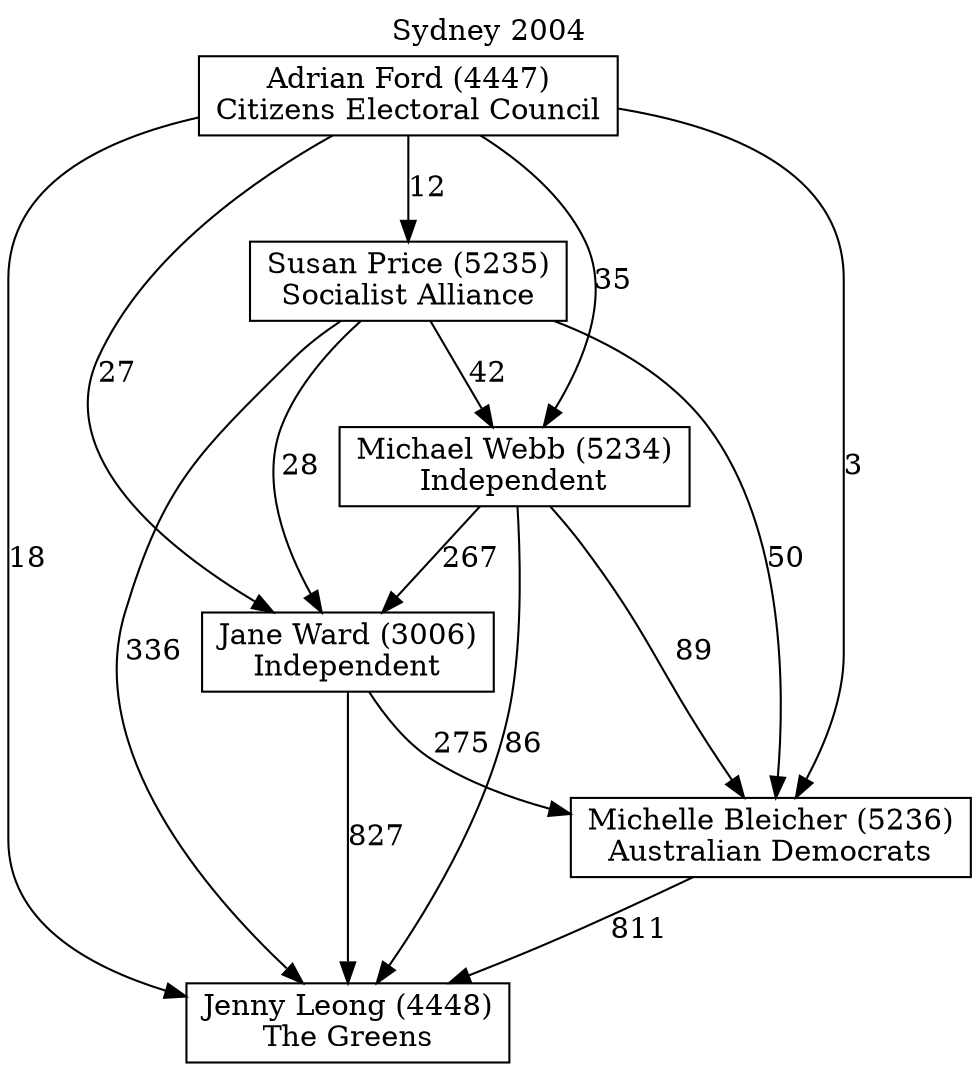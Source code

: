 // House preference flow
digraph "Jenny Leong (4448)_Sydney_2004" {
	graph [label="Sydney 2004" labelloc=t mclimit=10]
	node [shape=box]
	"Adrian Ford (4447)" [label="Adrian Ford (4447)
Citizens Electoral Council"]
	"Jane Ward (3006)" [label="Jane Ward (3006)
Independent"]
	"Jenny Leong (4448)" [label="Jenny Leong (4448)
The Greens"]
	"Michael Webb (5234)" [label="Michael Webb (5234)
Independent"]
	"Michelle Bleicher (5236)" [label="Michelle Bleicher (5236)
Australian Democrats"]
	"Susan Price (5235)" [label="Susan Price (5235)
Socialist Alliance"]
	"Adrian Ford (4447)" -> "Jane Ward (3006)" [label=27]
	"Adrian Ford (4447)" -> "Jenny Leong (4448)" [label=18]
	"Adrian Ford (4447)" -> "Michael Webb (5234)" [label=35]
	"Adrian Ford (4447)" -> "Michelle Bleicher (5236)" [label=3]
	"Adrian Ford (4447)" -> "Susan Price (5235)" [label=12]
	"Jane Ward (3006)" -> "Jenny Leong (4448)" [label=827]
	"Jane Ward (3006)" -> "Michelle Bleicher (5236)" [label=275]
	"Michael Webb (5234)" -> "Jane Ward (3006)" [label=267]
	"Michael Webb (5234)" -> "Jenny Leong (4448)" [label=86]
	"Michael Webb (5234)" -> "Michelle Bleicher (5236)" [label=89]
	"Michelle Bleicher (5236)" -> "Jenny Leong (4448)" [label=811]
	"Susan Price (5235)" -> "Jane Ward (3006)" [label=28]
	"Susan Price (5235)" -> "Jenny Leong (4448)" [label=336]
	"Susan Price (5235)" -> "Michael Webb (5234)" [label=42]
	"Susan Price (5235)" -> "Michelle Bleicher (5236)" [label=50]
}
